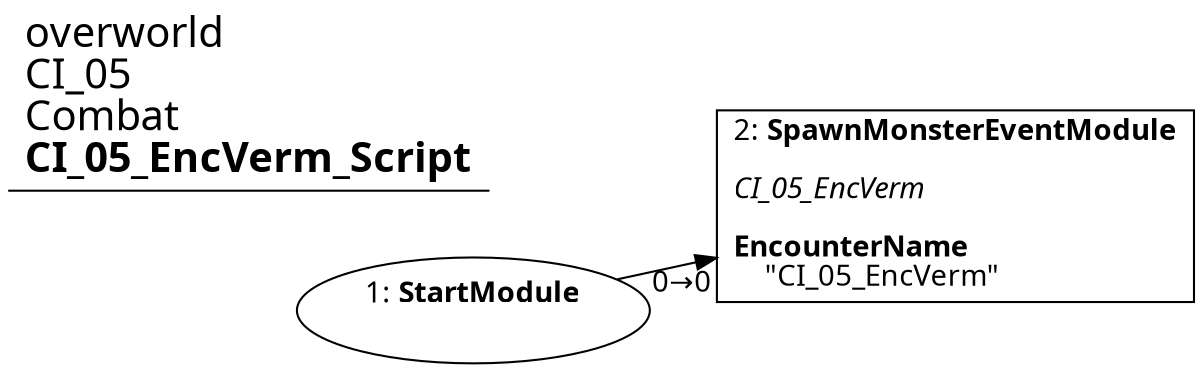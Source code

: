 digraph {
    layout = fdp;
    overlap = prism;
    sep = "+16";
    splines = spline;

    node [ shape = box ];

    graph [ fontname = "Segoe UI" ];
    node [ fontname = "Segoe UI" ];
    edge [ fontname = "Segoe UI" ];

    1 [ label = <1: <b>StartModule</b><br/><br/>> ];
    1 [ shape = oval ]
    1 [ pos = "0.344,-0.16700001!" ];
    1 -> 2 [ label = "0→0" ];

    2 [ label = <2: <b>SpawnMonsterEventModule</b><br/><br/><i>CI_05_EncVerm<br align="left"/></i><br align="left"/><b>EncounterName</b><br align="left"/>    &quot;CI_05_EncVerm&quot;<br align="left"/>> ];
    2 [ pos = "0.54700005,-0.16700001!" ];

    title [ pos = "0.34300002,-0.16600001!" ];
    title [ shape = underline ];
    title [ label = <<font point-size="20">overworld<br align="left"/>CI_05<br align="left"/>Combat<br align="left"/><b>CI_05_EncVerm_Script</b><br align="left"/></font>> ];
}
